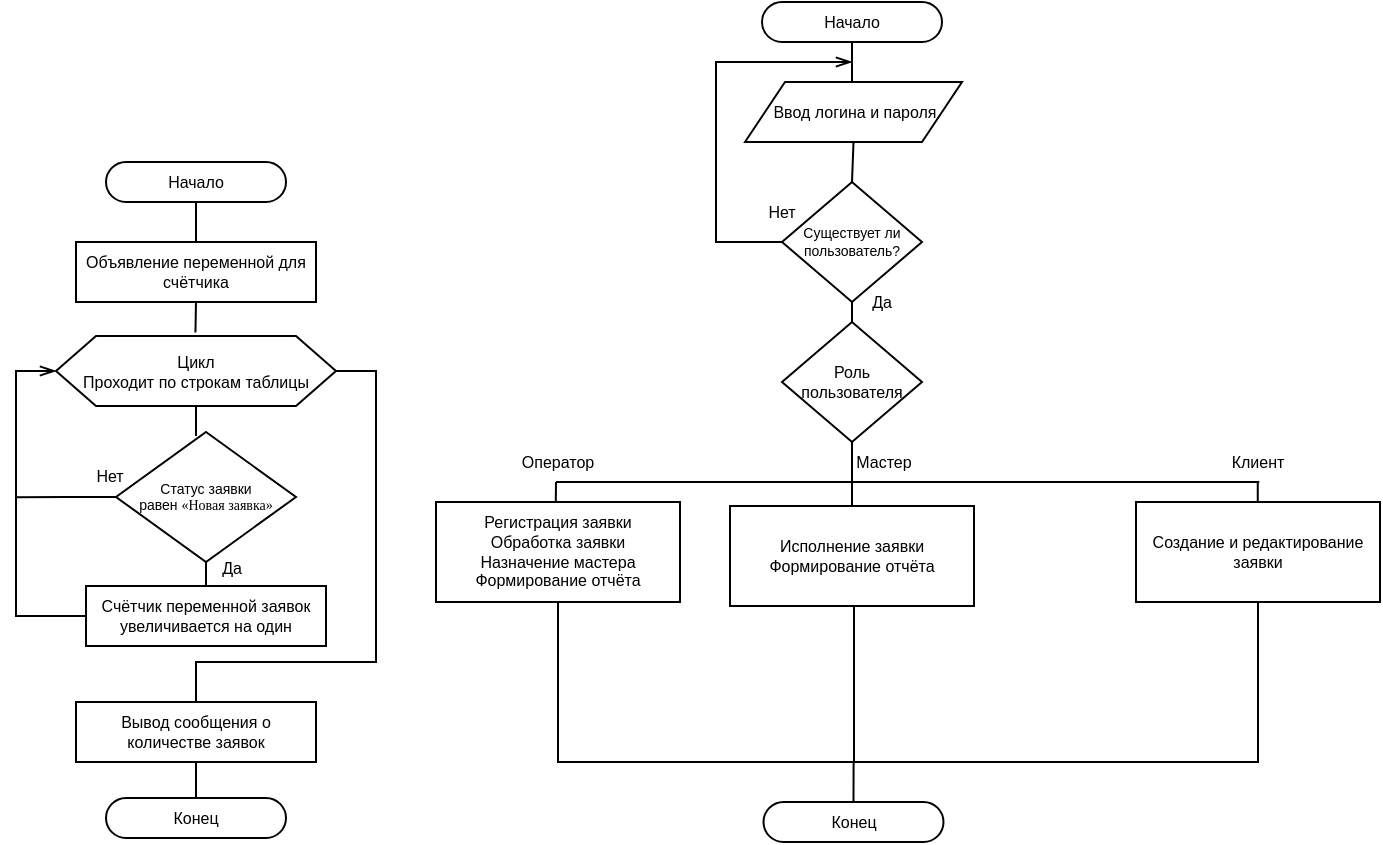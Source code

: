 <mxfile version="28.2.0">
  <diagram name="Страница — 4" id="kIdrWCE_SMCm_MsIo1sR">
    <mxGraphModel dx="1384" dy="755" grid="1" gridSize="10" guides="1" tooltips="1" connect="1" arrows="1" fold="1" page="1" pageScale="1" pageWidth="827" pageHeight="1169" math="0" shadow="0">
      <root>
        <mxCell id="0" />
        <mxCell id="1" parent="0" />
        <mxCell id="oDxIAcgtjFUgrs6h1Eg3-10" style="edgeStyle=orthogonalEdgeStyle;rounded=0;orthogonalLoop=1;jettySize=auto;html=1;exitX=0.5;exitY=1;exitDx=0;exitDy=0;entryX=0.5;entryY=0;entryDx=0;entryDy=0;fontFamily=Helvetica;fontSize=8;fontColor=default;endArrow=none;endFill=0;" parent="1" source="oDxIAcgtjFUgrs6h1Eg3-1" edge="1">
          <mxGeometry relative="1" as="geometry">
            <mxPoint x="491" y="415" as="targetPoint" />
          </mxGeometry>
        </mxCell>
        <mxCell id="oDxIAcgtjFUgrs6h1Eg3-1" value="Начало" style="rounded=1;whiteSpace=wrap;html=1;arcSize=50;fontSize=8;" parent="1" vertex="1">
          <mxGeometry x="446" y="375" width="90" height="20" as="geometry" />
        </mxCell>
        <mxCell id="oDxIAcgtjFUgrs6h1Eg3-11" style="edgeStyle=orthogonalEdgeStyle;rounded=0;orthogonalLoop=1;jettySize=auto;html=1;exitX=0;exitY=0.5;exitDx=0;exitDy=0;fontFamily=Helvetica;fontSize=8;fontColor=default;endArrow=openThin;endFill=0;" parent="1" source="oDxIAcgtjFUgrs6h1Eg3-6" edge="1">
          <mxGeometry relative="1" as="geometry">
            <mxPoint x="491" y="405" as="targetPoint" />
            <Array as="points">
              <mxPoint x="423" y="495" />
              <mxPoint x="423" y="405" />
            </Array>
          </mxGeometry>
        </mxCell>
        <mxCell id="oDxIAcgtjFUgrs6h1Eg3-15" style="edgeStyle=orthogonalEdgeStyle;rounded=0;orthogonalLoop=1;jettySize=auto;html=1;exitX=0.5;exitY=1;exitDx=0;exitDy=0;entryX=0.5;entryY=0;entryDx=0;entryDy=0;fontFamily=Helvetica;fontSize=8;fontColor=default;endArrow=none;endFill=0;" parent="1" source="oDxIAcgtjFUgrs6h1Eg3-6" target="oDxIAcgtjFUgrs6h1Eg3-14" edge="1">
          <mxGeometry relative="1" as="geometry" />
        </mxCell>
        <mxCell id="oDxIAcgtjFUgrs6h1Eg3-6" value="Существует ли пользователь?" style="rhombus;whiteSpace=wrap;html=1;rounded=1;strokeColor=default;align=center;verticalAlign=middle;arcSize=0;fontFamily=Helvetica;fontSize=7;fontColor=default;fillColor=default;" parent="1" vertex="1">
          <mxGeometry x="456" y="465" width="70" height="60" as="geometry" />
        </mxCell>
        <mxCell id="GW92BsjV6hmsyaIqP19_-4" style="edgeStyle=orthogonalEdgeStyle;rounded=0;orthogonalLoop=1;jettySize=auto;html=1;exitX=0.5;exitY=1;exitDx=0;exitDy=0;fontFamily=Helvetica;fontSize=8;fontColor=default;endArrow=none;endFill=0;entryX=0.5;entryY=0;entryDx=0;entryDy=0;" parent="1" source="oDxIAcgtjFUgrs6h1Eg3-14" target="bg4ewjE8nQRo9-LeQixM-3" edge="1">
          <mxGeometry relative="1" as="geometry">
            <mxPoint x="491.011" y="615" as="targetPoint" />
            <Array as="points">
              <mxPoint x="491" y="627" />
            </Array>
          </mxGeometry>
        </mxCell>
        <mxCell id="oDxIAcgtjFUgrs6h1Eg3-14" value="Роль пользователя" style="rhombus;whiteSpace=wrap;html=1;rounded=1;strokeColor=default;align=center;verticalAlign=middle;arcSize=0;fontFamily=Helvetica;fontSize=8;fontColor=default;fillColor=default;" parent="1" vertex="1">
          <mxGeometry x="456" y="535" width="70" height="60" as="geometry" />
        </mxCell>
        <mxCell id="75zCX1AZxcEcjXUOBU9U-6" style="edgeStyle=orthogonalEdgeStyle;rounded=0;orthogonalLoop=1;jettySize=auto;html=1;exitX=0.5;exitY=1;exitDx=0;exitDy=0;entryX=0.5;entryY=0;entryDx=0;entryDy=0;fontFamily=Helvetica;fontSize=8;fontColor=default;endArrow=none;endFill=0;" parent="1" source="oDxIAcgtjFUgrs6h1Eg3-19" target="75zCX1AZxcEcjXUOBU9U-7" edge="1">
          <mxGeometry relative="1" as="geometry">
            <mxPoint x="344" y="695" as="targetPoint" />
            <Array as="points">
              <mxPoint x="344" y="755" />
              <mxPoint x="492" y="755" />
            </Array>
          </mxGeometry>
        </mxCell>
        <mxCell id="oDxIAcgtjFUgrs6h1Eg3-19" value="Регистрация заявки&lt;div&gt;Обработка заявки&lt;/div&gt;&lt;div&gt;Назначение мастера&lt;/div&gt;&lt;div&gt;Формирование отчёта&lt;/div&gt;" style="rounded=0;whiteSpace=wrap;html=1;strokeColor=default;align=center;verticalAlign=middle;arcSize=50;fontFamily=Helvetica;fontSize=8;fontColor=default;fillColor=default;" parent="1" vertex="1">
          <mxGeometry x="283" y="625" width="122" height="50" as="geometry" />
        </mxCell>
        <mxCell id="bg4ewjE8nQRo9-LeQixM-9" style="edgeStyle=orthogonalEdgeStyle;rounded=0;orthogonalLoop=1;jettySize=auto;html=1;exitX=0.5;exitY=1;exitDx=0;exitDy=0;fontFamily=Helvetica;fontSize=8;fontColor=default;endArrow=none;endFill=0;" parent="1" source="75zCX1AZxcEcjXUOBU9U-2" edge="1">
          <mxGeometry relative="1" as="geometry">
            <mxPoint x="483" y="755" as="targetPoint" />
            <Array as="points">
              <mxPoint x="694" y="755" />
            </Array>
          </mxGeometry>
        </mxCell>
        <mxCell id="75zCX1AZxcEcjXUOBU9U-2" value="Создание и редактирование заявки" style="rounded=0;whiteSpace=wrap;html=1;strokeColor=default;align=center;verticalAlign=middle;arcSize=50;fontFamily=Helvetica;fontSize=8;fontColor=default;fillColor=default;" parent="1" vertex="1">
          <mxGeometry x="633" y="625" width="122" height="50" as="geometry" />
        </mxCell>
        <mxCell id="75zCX1AZxcEcjXUOBU9U-7" value="Конец" style="rounded=1;whiteSpace=wrap;html=1;arcSize=50;fontSize=8;" parent="1" vertex="1">
          <mxGeometry x="446.75" y="775" width="90" height="20" as="geometry" />
        </mxCell>
        <mxCell id="bg4ewjE8nQRo9-LeQixM-2" style="edgeStyle=orthogonalEdgeStyle;rounded=0;orthogonalLoop=1;jettySize=auto;html=1;exitX=0.5;exitY=1;exitDx=0;exitDy=0;entryX=0.5;entryY=0;entryDx=0;entryDy=0;fontFamily=Helvetica;fontSize=8;fontColor=default;endArrow=none;endFill=0;" parent="1" source="bg4ewjE8nQRo9-LeQixM-1" target="oDxIAcgtjFUgrs6h1Eg3-6" edge="1">
          <mxGeometry relative="1" as="geometry" />
        </mxCell>
        <mxCell id="bg4ewjE8nQRo9-LeQixM-1" value="Ввод логина и пароля" style="shape=parallelogram;perimeter=parallelogramPerimeter;whiteSpace=wrap;html=1;fixedSize=1;rounded=0;strokeColor=default;align=center;verticalAlign=middle;arcSize=50;fontFamily=Helvetica;fontSize=8;fontColor=default;fillColor=default;" parent="1" vertex="1">
          <mxGeometry x="437.5" y="415" width="108.5" height="30" as="geometry" />
        </mxCell>
        <mxCell id="-lPgI0Q1g1TSf1F-_RuA-1" style="edgeStyle=orthogonalEdgeStyle;rounded=0;orthogonalLoop=1;jettySize=auto;html=1;exitX=0.5;exitY=1;exitDx=0;exitDy=0;fontFamily=Helvetica;fontSize=8;fontColor=default;endArrow=none;endFill=0;" parent="1" edge="1">
          <mxGeometry relative="1" as="geometry">
            <mxPoint x="492" y="755" as="targetPoint" />
            <mxPoint x="492" y="677" as="sourcePoint" />
          </mxGeometry>
        </mxCell>
        <mxCell id="bg4ewjE8nQRo9-LeQixM-3" value="&lt;div&gt;Исполнение заявки&lt;/div&gt;Формирование отчёта" style="rounded=0;whiteSpace=wrap;html=1;strokeColor=default;align=center;verticalAlign=middle;arcSize=50;fontFamily=Helvetica;fontSize=8;fontColor=default;fillColor=default;" parent="1" vertex="1">
          <mxGeometry x="430" y="627" width="122" height="50" as="geometry" />
        </mxCell>
        <mxCell id="bg4ewjE8nQRo9-LeQixM-10" value="Оператор" style="text;html=1;align=center;verticalAlign=middle;whiteSpace=wrap;rounded=0;fontFamily=Helvetica;fontSize=8;fontColor=default;" parent="1" vertex="1">
          <mxGeometry x="314" y="590" width="60" height="30" as="geometry" />
        </mxCell>
        <mxCell id="bg4ewjE8nQRo9-LeQixM-11" value="Мастер" style="text;html=1;align=center;verticalAlign=middle;whiteSpace=wrap;rounded=0;fontFamily=Helvetica;fontSize=8;fontColor=default;" parent="1" vertex="1">
          <mxGeometry x="476.75" y="590" width="60" height="30" as="geometry" />
        </mxCell>
        <mxCell id="bg4ewjE8nQRo9-LeQixM-12" value="Клиент" style="text;html=1;align=center;verticalAlign=middle;whiteSpace=wrap;rounded=0;fontFamily=Helvetica;fontSize=8;fontColor=default;" parent="1" vertex="1">
          <mxGeometry x="664" y="590" width="60" height="30" as="geometry" />
        </mxCell>
        <mxCell id="7RucQhpOWhwhNwuoDyIQ-1" value="Нет" style="text;html=1;align=center;verticalAlign=middle;whiteSpace=wrap;rounded=0;fontFamily=Helvetica;fontSize=8;fontColor=default;" parent="1" vertex="1">
          <mxGeometry x="426" y="465" width="60" height="30" as="geometry" />
        </mxCell>
        <mxCell id="7RucQhpOWhwhNwuoDyIQ-2" value="Да" style="text;html=1;align=center;verticalAlign=middle;whiteSpace=wrap;rounded=0;fontFamily=Helvetica;fontSize=8;fontColor=default;" parent="1" vertex="1">
          <mxGeometry x="475.75" y="510" width="60" height="30" as="geometry" />
        </mxCell>
        <mxCell id="7RucQhpOWhwhNwuoDyIQ-12" style="edgeStyle=orthogonalEdgeStyle;rounded=0;orthogonalLoop=1;jettySize=auto;html=1;exitX=0.5;exitY=1;exitDx=0;exitDy=0;entryX=0.5;entryY=0;entryDx=0;entryDy=0;fontFamily=Helvetica;fontSize=8;fontColor=default;endArrow=none;endFill=0;" parent="1" source="7RucQhpOWhwhNwuoDyIQ-3" target="7RucQhpOWhwhNwuoDyIQ-10" edge="1">
          <mxGeometry relative="1" as="geometry" />
        </mxCell>
        <mxCell id="7RucQhpOWhwhNwuoDyIQ-3" value="Начало" style="rounded=1;whiteSpace=wrap;html=1;arcSize=50;fontSize=8;" parent="1" vertex="1">
          <mxGeometry x="118" y="455" width="90" height="20" as="geometry" />
        </mxCell>
        <mxCell id="7RucQhpOWhwhNwuoDyIQ-14" style="edgeStyle=orthogonalEdgeStyle;rounded=0;orthogonalLoop=1;jettySize=auto;html=1;exitX=0.5;exitY=1;exitDx=0;exitDy=0;entryX=0.5;entryY=0;entryDx=0;entryDy=0;fontFamily=Helvetica;fontSize=8;fontColor=default;endArrow=none;endFill=0;" parent="1" source="7RucQhpOWhwhNwuoDyIQ-5" edge="1">
          <mxGeometry relative="1" as="geometry">
            <mxPoint x="163" y="592" as="targetPoint" />
          </mxGeometry>
        </mxCell>
        <mxCell id="7RucQhpOWhwhNwuoDyIQ-18" style="edgeStyle=orthogonalEdgeStyle;rounded=0;orthogonalLoop=1;jettySize=auto;html=1;exitX=1;exitY=0.5;exitDx=0;exitDy=0;entryX=0.5;entryY=0;entryDx=0;entryDy=0;fontFamily=Helvetica;fontSize=8;fontColor=default;endArrow=none;endFill=0;" parent="1" source="7RucQhpOWhwhNwuoDyIQ-5" target="7RucQhpOWhwhNwuoDyIQ-7" edge="1">
          <mxGeometry relative="1" as="geometry">
            <Array as="points">
              <mxPoint x="253" y="560" />
              <mxPoint x="253" y="705" />
              <mxPoint x="163" y="705" />
            </Array>
          </mxGeometry>
        </mxCell>
        <mxCell id="7RucQhpOWhwhNwuoDyIQ-5" value="Цикл&lt;div&gt;Проходит по строкам таблицы&lt;/div&gt;" style="shape=hexagon;perimeter=hexagonPerimeter2;whiteSpace=wrap;html=1;fixedSize=1;rounded=0;strokeColor=default;align=center;verticalAlign=middle;arcSize=50;fontFamily=Helvetica;fontSize=8;fontColor=default;fillColor=default;" parent="1" vertex="1">
          <mxGeometry x="93" y="542" width="140" height="35" as="geometry" />
        </mxCell>
        <mxCell id="7RucQhpOWhwhNwuoDyIQ-16" style="edgeStyle=orthogonalEdgeStyle;rounded=0;orthogonalLoop=1;jettySize=auto;html=1;exitX=0.5;exitY=1;exitDx=0;exitDy=0;entryX=0.5;entryY=0;entryDx=0;entryDy=0;fontFamily=Helvetica;fontSize=8;fontColor=default;endArrow=none;endFill=0;" parent="1" source="7RucQhpOWhwhNwuoDyIQ-7" target="7RucQhpOWhwhNwuoDyIQ-8" edge="1">
          <mxGeometry relative="1" as="geometry" />
        </mxCell>
        <mxCell id="7RucQhpOWhwhNwuoDyIQ-7" value="Вывод сообщения о количестве заявок" style="rounded=0;whiteSpace=wrap;html=1;strokeColor=default;align=center;verticalAlign=middle;arcSize=50;fontFamily=Helvetica;fontSize=8;fontColor=default;fillColor=default;" parent="1" vertex="1">
          <mxGeometry x="103" y="725" width="120" height="30" as="geometry" />
        </mxCell>
        <mxCell id="7RucQhpOWhwhNwuoDyIQ-8" value="Конец" style="rounded=1;whiteSpace=wrap;html=1;arcSize=50;fontSize=8;" parent="1" vertex="1">
          <mxGeometry x="118" y="773" width="90" height="20" as="geometry" />
        </mxCell>
        <mxCell id="7RucQhpOWhwhNwuoDyIQ-10" value="Объявление переменной для счётчика" style="rounded=0;whiteSpace=wrap;html=1;strokeColor=default;align=center;verticalAlign=middle;arcSize=50;fontFamily=Helvetica;fontSize=8;fontColor=default;fillColor=default;" parent="1" vertex="1">
          <mxGeometry x="103" y="495" width="120" height="30" as="geometry" />
        </mxCell>
        <mxCell id="7RucQhpOWhwhNwuoDyIQ-13" style="edgeStyle=orthogonalEdgeStyle;rounded=0;orthogonalLoop=1;jettySize=auto;html=1;exitX=0.5;exitY=1;exitDx=0;exitDy=0;entryX=0.498;entryY=-0.049;entryDx=0;entryDy=0;entryPerimeter=0;fontFamily=Helvetica;fontSize=8;fontColor=default;endArrow=none;endFill=0;" parent="1" source="7RucQhpOWhwhNwuoDyIQ-10" target="7RucQhpOWhwhNwuoDyIQ-5" edge="1">
          <mxGeometry relative="1" as="geometry" />
        </mxCell>
        <mxCell id="GW92BsjV6hmsyaIqP19_-5" value="" style="endArrow=none;html=1;rounded=0;fontFamily=Helvetica;fontSize=8;fontColor=default;" parent="1" edge="1">
          <mxGeometry width="50" height="50" relative="1" as="geometry">
            <mxPoint x="343" y="615" as="sourcePoint" />
            <mxPoint x="694.667" y="615" as="targetPoint" />
          </mxGeometry>
        </mxCell>
        <mxCell id="GW92BsjV6hmsyaIqP19_-6" value="" style="endArrow=none;html=1;rounded=0;fontFamily=Helvetica;fontSize=8;fontColor=default;exitX=0.491;exitY=-0.002;exitDx=0;exitDy=0;exitPerimeter=0;" parent="1" source="oDxIAcgtjFUgrs6h1Eg3-19" edge="1">
          <mxGeometry width="50" height="50" relative="1" as="geometry">
            <mxPoint x="343" y="645" as="sourcePoint" />
            <mxPoint x="343" y="615" as="targetPoint" />
          </mxGeometry>
        </mxCell>
        <mxCell id="GW92BsjV6hmsyaIqP19_-8" value="" style="endArrow=none;html=1;rounded=0;fontFamily=Helvetica;fontSize=8;fontColor=default;entryX=0.468;entryY=0.002;entryDx=0;entryDy=0;entryPerimeter=0;" parent="1" edge="1">
          <mxGeometry width="50" height="50" relative="1" as="geometry">
            <mxPoint x="693.88" y="615" as="sourcePoint" />
            <mxPoint x="693.88" y="625" as="targetPoint" />
          </mxGeometry>
        </mxCell>
        <mxCell id="GW92BsjV6hmsyaIqP19_-10" style="edgeStyle=orthogonalEdgeStyle;rounded=0;orthogonalLoop=1;jettySize=auto;html=1;entryX=0;entryY=0.5;entryDx=0;entryDy=0;fontFamily=Helvetica;fontSize=8;fontColor=default;endArrow=openThin;endFill=0;exitX=0;exitY=0.5;exitDx=0;exitDy=0;" parent="1" source="GW92BsjV6hmsyaIqP19_-12" target="7RucQhpOWhwhNwuoDyIQ-5" edge="1">
          <mxGeometry relative="1" as="geometry">
            <Array as="points">
              <mxPoint x="73" y="682" />
              <mxPoint x="73" y="560" />
            </Array>
          </mxGeometry>
        </mxCell>
        <mxCell id="GW92BsjV6hmsyaIqP19_-13" style="edgeStyle=orthogonalEdgeStyle;rounded=0;orthogonalLoop=1;jettySize=auto;html=1;exitX=0.5;exitY=1;exitDx=0;exitDy=0;entryX=0.5;entryY=0;entryDx=0;entryDy=0;fontFamily=Helvetica;fontSize=8;fontColor=default;endArrow=none;endFill=0;" parent="1" source="GW92BsjV6hmsyaIqP19_-9" target="GW92BsjV6hmsyaIqP19_-12" edge="1">
          <mxGeometry relative="1" as="geometry" />
        </mxCell>
        <mxCell id="GW92BsjV6hmsyaIqP19_-14" style="edgeStyle=orthogonalEdgeStyle;rounded=0;orthogonalLoop=1;jettySize=auto;html=1;exitX=0;exitY=0.5;exitDx=0;exitDy=0;fontFamily=Helvetica;fontSize=8;fontColor=default;endArrow=none;endFill=0;" parent="1" source="GW92BsjV6hmsyaIqP19_-9" edge="1">
          <mxGeometry relative="1" as="geometry">
            <mxPoint x="73" y="622.667" as="targetPoint" />
          </mxGeometry>
        </mxCell>
        <mxCell id="GW92BsjV6hmsyaIqP19_-9" value="Статус заявки равен&amp;nbsp;&lt;font style=&quot;font-size: 7px;&quot;&gt;&lt;span style=&quot;line-height: 107%; font-family: &amp;quot;Times New Roman&amp;quot;, serif; font-size: 7px;&quot;&gt;«Новая заявка&lt;/span&gt;&lt;span style=&quot;line-height: 107%; font-family: &amp;quot;Times New Roman&amp;quot;, serif; font-size: 7px;&quot;&gt;»&lt;/span&gt;&lt;/font&gt;" style="rhombus;whiteSpace=wrap;html=1;rounded=0;strokeColor=default;align=center;verticalAlign=middle;arcSize=50;fontFamily=Helvetica;fontSize=7;fontColor=default;fillColor=default;" parent="1" vertex="1">
          <mxGeometry x="123" y="590" width="90" height="65" as="geometry" />
        </mxCell>
        <mxCell id="GW92BsjV6hmsyaIqP19_-12" value="Счётчик переменной заявок увеличивается на один" style="rounded=0;whiteSpace=wrap;html=1;strokeColor=default;align=center;verticalAlign=middle;arcSize=50;fontFamily=Helvetica;fontSize=8;fontColor=default;fillColor=default;" parent="1" vertex="1">
          <mxGeometry x="108" y="667" width="120" height="30" as="geometry" />
        </mxCell>
        <mxCell id="GW92BsjV6hmsyaIqP19_-15" value="Нет" style="text;html=1;align=center;verticalAlign=middle;whiteSpace=wrap;rounded=0;fontFamily=Helvetica;fontSize=8;fontColor=default;" parent="1" vertex="1">
          <mxGeometry x="90" y="597" width="60" height="30" as="geometry" />
        </mxCell>
        <mxCell id="GW92BsjV6hmsyaIqP19_-16" value="Да" style="text;html=1;align=center;verticalAlign=middle;whiteSpace=wrap;rounded=0;fontFamily=Helvetica;fontSize=8;fontColor=default;" parent="1" vertex="1">
          <mxGeometry x="151" y="643" width="60" height="30" as="geometry" />
        </mxCell>
      </root>
    </mxGraphModel>
  </diagram>
</mxfile>
